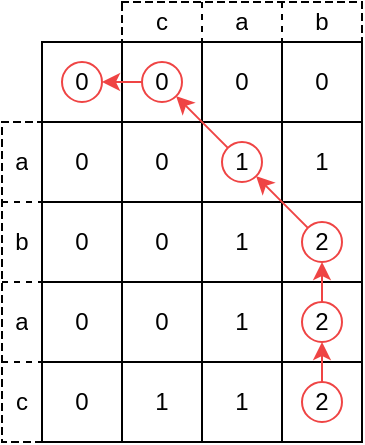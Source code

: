 <mxfile version="26.0.16">
  <diagram name="Page-1" id="nGYdr9fcCp_A0PELIWu4">
    <mxGraphModel dx="325" dy="286" grid="1" gridSize="10" guides="1" tooltips="1" connect="1" arrows="1" fold="1" page="1" pageScale="1" pageWidth="850" pageHeight="1100" math="0" shadow="0">
      <root>
        <mxCell id="0" />
        <mxCell id="1" parent="0" />
        <mxCell id="qDkM1Zu7Yppzimc4wOdg-1" value="" style="shape=table;startSize=0;container=1;collapsible=0;childLayout=tableLayout;fillColor=none;" vertex="1" parent="1">
          <mxGeometry x="80" y="80" width="160" height="200" as="geometry" />
        </mxCell>
        <mxCell id="qDkM1Zu7Yppzimc4wOdg-2" value="" style="shape=tableRow;horizontal=0;startSize=0;swimlaneHead=0;swimlaneBody=0;strokeColor=inherit;top=0;left=0;bottom=0;right=0;collapsible=0;dropTarget=0;fillColor=none;points=[[0,0.5],[1,0.5]];portConstraint=eastwest;" vertex="1" parent="qDkM1Zu7Yppzimc4wOdg-1">
          <mxGeometry width="160" height="40" as="geometry" />
        </mxCell>
        <mxCell id="qDkM1Zu7Yppzimc4wOdg-3" value="0" style="shape=partialRectangle;html=1;whiteSpace=wrap;connectable=0;strokeColor=inherit;overflow=hidden;fillColor=none;top=0;left=0;bottom=0;right=0;pointerEvents=1;" vertex="1" parent="qDkM1Zu7Yppzimc4wOdg-2">
          <mxGeometry width="40" height="40" as="geometry">
            <mxRectangle width="40" height="40" as="alternateBounds" />
          </mxGeometry>
        </mxCell>
        <mxCell id="qDkM1Zu7Yppzimc4wOdg-4" value="0" style="shape=partialRectangle;html=1;whiteSpace=wrap;connectable=0;strokeColor=inherit;overflow=hidden;fillColor=none;top=0;left=0;bottom=0;right=0;pointerEvents=1;" vertex="1" parent="qDkM1Zu7Yppzimc4wOdg-2">
          <mxGeometry x="40" width="40" height="40" as="geometry">
            <mxRectangle width="40" height="40" as="alternateBounds" />
          </mxGeometry>
        </mxCell>
        <mxCell id="qDkM1Zu7Yppzimc4wOdg-5" value="0" style="shape=partialRectangle;html=1;whiteSpace=wrap;connectable=0;strokeColor=inherit;overflow=hidden;fillColor=none;top=0;left=0;bottom=0;right=0;pointerEvents=1;" vertex="1" parent="qDkM1Zu7Yppzimc4wOdg-2">
          <mxGeometry x="80" width="40" height="40" as="geometry">
            <mxRectangle width="40" height="40" as="alternateBounds" />
          </mxGeometry>
        </mxCell>
        <mxCell id="qDkM1Zu7Yppzimc4wOdg-6" value="0" style="shape=partialRectangle;html=1;whiteSpace=wrap;connectable=0;strokeColor=inherit;overflow=hidden;fillColor=none;top=0;left=0;bottom=0;right=0;pointerEvents=1;" vertex="1" parent="qDkM1Zu7Yppzimc4wOdg-2">
          <mxGeometry x="120" width="40" height="40" as="geometry">
            <mxRectangle width="40" height="40" as="alternateBounds" />
          </mxGeometry>
        </mxCell>
        <mxCell id="qDkM1Zu7Yppzimc4wOdg-7" value="" style="shape=tableRow;horizontal=0;startSize=0;swimlaneHead=0;swimlaneBody=0;strokeColor=inherit;top=0;left=0;bottom=0;right=0;collapsible=0;dropTarget=0;fillColor=none;points=[[0,0.5],[1,0.5]];portConstraint=eastwest;" vertex="1" parent="qDkM1Zu7Yppzimc4wOdg-1">
          <mxGeometry y="40" width="160" height="40" as="geometry" />
        </mxCell>
        <mxCell id="qDkM1Zu7Yppzimc4wOdg-8" value="0" style="shape=partialRectangle;html=1;whiteSpace=wrap;connectable=0;strokeColor=inherit;overflow=hidden;fillColor=none;top=0;left=0;bottom=0;right=0;pointerEvents=1;" vertex="1" parent="qDkM1Zu7Yppzimc4wOdg-7">
          <mxGeometry width="40" height="40" as="geometry">
            <mxRectangle width="40" height="40" as="alternateBounds" />
          </mxGeometry>
        </mxCell>
        <mxCell id="qDkM1Zu7Yppzimc4wOdg-9" value="0" style="shape=partialRectangle;html=1;whiteSpace=wrap;connectable=0;strokeColor=inherit;overflow=hidden;fillColor=none;top=0;left=0;bottom=0;right=0;pointerEvents=1;" vertex="1" parent="qDkM1Zu7Yppzimc4wOdg-7">
          <mxGeometry x="40" width="40" height="40" as="geometry">
            <mxRectangle width="40" height="40" as="alternateBounds" />
          </mxGeometry>
        </mxCell>
        <mxCell id="qDkM1Zu7Yppzimc4wOdg-10" value="1" style="shape=partialRectangle;html=1;whiteSpace=wrap;connectable=0;strokeColor=inherit;overflow=hidden;fillColor=none;top=0;left=0;bottom=0;right=0;pointerEvents=1;" vertex="1" parent="qDkM1Zu7Yppzimc4wOdg-7">
          <mxGeometry x="80" width="40" height="40" as="geometry">
            <mxRectangle width="40" height="40" as="alternateBounds" />
          </mxGeometry>
        </mxCell>
        <mxCell id="qDkM1Zu7Yppzimc4wOdg-11" value="1" style="shape=partialRectangle;html=1;whiteSpace=wrap;connectable=0;strokeColor=inherit;overflow=hidden;fillColor=none;top=0;left=0;bottom=0;right=0;pointerEvents=1;" vertex="1" parent="qDkM1Zu7Yppzimc4wOdg-7">
          <mxGeometry x="120" width="40" height="40" as="geometry">
            <mxRectangle width="40" height="40" as="alternateBounds" />
          </mxGeometry>
        </mxCell>
        <mxCell id="qDkM1Zu7Yppzimc4wOdg-12" value="" style="shape=tableRow;horizontal=0;startSize=0;swimlaneHead=0;swimlaneBody=0;strokeColor=inherit;top=0;left=0;bottom=0;right=0;collapsible=0;dropTarget=0;fillColor=none;points=[[0,0.5],[1,0.5]];portConstraint=eastwest;" vertex="1" parent="qDkM1Zu7Yppzimc4wOdg-1">
          <mxGeometry y="80" width="160" height="40" as="geometry" />
        </mxCell>
        <mxCell id="qDkM1Zu7Yppzimc4wOdg-13" value="0" style="shape=partialRectangle;html=1;whiteSpace=wrap;connectable=0;strokeColor=inherit;overflow=hidden;fillColor=none;top=0;left=0;bottom=0;right=0;pointerEvents=1;" vertex="1" parent="qDkM1Zu7Yppzimc4wOdg-12">
          <mxGeometry width="40" height="40" as="geometry">
            <mxRectangle width="40" height="40" as="alternateBounds" />
          </mxGeometry>
        </mxCell>
        <mxCell id="qDkM1Zu7Yppzimc4wOdg-14" value="0" style="shape=partialRectangle;html=1;whiteSpace=wrap;connectable=0;strokeColor=inherit;overflow=hidden;fillColor=none;top=0;left=0;bottom=0;right=0;pointerEvents=1;" vertex="1" parent="qDkM1Zu7Yppzimc4wOdg-12">
          <mxGeometry x="40" width="40" height="40" as="geometry">
            <mxRectangle width="40" height="40" as="alternateBounds" />
          </mxGeometry>
        </mxCell>
        <mxCell id="qDkM1Zu7Yppzimc4wOdg-15" value="1" style="shape=partialRectangle;html=1;whiteSpace=wrap;connectable=0;strokeColor=inherit;overflow=hidden;fillColor=none;top=0;left=0;bottom=0;right=0;pointerEvents=1;" vertex="1" parent="qDkM1Zu7Yppzimc4wOdg-12">
          <mxGeometry x="80" width="40" height="40" as="geometry">
            <mxRectangle width="40" height="40" as="alternateBounds" />
          </mxGeometry>
        </mxCell>
        <mxCell id="qDkM1Zu7Yppzimc4wOdg-16" value="2" style="shape=partialRectangle;html=1;whiteSpace=wrap;connectable=0;strokeColor=inherit;overflow=hidden;fillColor=none;top=0;left=0;bottom=0;right=0;pointerEvents=1;" vertex="1" parent="qDkM1Zu7Yppzimc4wOdg-12">
          <mxGeometry x="120" width="40" height="40" as="geometry">
            <mxRectangle width="40" height="40" as="alternateBounds" />
          </mxGeometry>
        </mxCell>
        <mxCell id="qDkM1Zu7Yppzimc4wOdg-17" value="" style="shape=tableRow;horizontal=0;startSize=0;swimlaneHead=0;swimlaneBody=0;strokeColor=inherit;top=0;left=0;bottom=0;right=0;collapsible=0;dropTarget=0;fillColor=none;points=[[0,0.5],[1,0.5]];portConstraint=eastwest;" vertex="1" parent="qDkM1Zu7Yppzimc4wOdg-1">
          <mxGeometry y="120" width="160" height="40" as="geometry" />
        </mxCell>
        <mxCell id="qDkM1Zu7Yppzimc4wOdg-18" value="0" style="shape=partialRectangle;html=1;whiteSpace=wrap;connectable=0;strokeColor=inherit;overflow=hidden;fillColor=none;top=0;left=0;bottom=0;right=0;pointerEvents=1;" vertex="1" parent="qDkM1Zu7Yppzimc4wOdg-17">
          <mxGeometry width="40" height="40" as="geometry">
            <mxRectangle width="40" height="40" as="alternateBounds" />
          </mxGeometry>
        </mxCell>
        <mxCell id="qDkM1Zu7Yppzimc4wOdg-19" value="0" style="shape=partialRectangle;html=1;whiteSpace=wrap;connectable=0;strokeColor=inherit;overflow=hidden;fillColor=none;top=0;left=0;bottom=0;right=0;pointerEvents=1;" vertex="1" parent="qDkM1Zu7Yppzimc4wOdg-17">
          <mxGeometry x="40" width="40" height="40" as="geometry">
            <mxRectangle width="40" height="40" as="alternateBounds" />
          </mxGeometry>
        </mxCell>
        <mxCell id="qDkM1Zu7Yppzimc4wOdg-20" value="1" style="shape=partialRectangle;html=1;whiteSpace=wrap;connectable=0;strokeColor=inherit;overflow=hidden;fillColor=none;top=0;left=0;bottom=0;right=0;pointerEvents=1;" vertex="1" parent="qDkM1Zu7Yppzimc4wOdg-17">
          <mxGeometry x="80" width="40" height="40" as="geometry">
            <mxRectangle width="40" height="40" as="alternateBounds" />
          </mxGeometry>
        </mxCell>
        <mxCell id="qDkM1Zu7Yppzimc4wOdg-21" value="2" style="shape=partialRectangle;html=1;whiteSpace=wrap;connectable=0;strokeColor=inherit;overflow=hidden;fillColor=none;top=0;left=0;bottom=0;right=0;pointerEvents=1;" vertex="1" parent="qDkM1Zu7Yppzimc4wOdg-17">
          <mxGeometry x="120" width="40" height="40" as="geometry">
            <mxRectangle width="40" height="40" as="alternateBounds" />
          </mxGeometry>
        </mxCell>
        <mxCell id="qDkM1Zu7Yppzimc4wOdg-22" value="" style="shape=tableRow;horizontal=0;startSize=0;swimlaneHead=0;swimlaneBody=0;strokeColor=inherit;top=0;left=0;bottom=0;right=0;collapsible=0;dropTarget=0;fillColor=none;points=[[0,0.5],[1,0.5]];portConstraint=eastwest;" vertex="1" parent="qDkM1Zu7Yppzimc4wOdg-1">
          <mxGeometry y="160" width="160" height="40" as="geometry" />
        </mxCell>
        <mxCell id="qDkM1Zu7Yppzimc4wOdg-23" value="0" style="shape=partialRectangle;html=1;whiteSpace=wrap;connectable=0;strokeColor=inherit;overflow=hidden;fillColor=none;top=0;left=0;bottom=0;right=0;pointerEvents=1;" vertex="1" parent="qDkM1Zu7Yppzimc4wOdg-22">
          <mxGeometry width="40" height="40" as="geometry">
            <mxRectangle width="40" height="40" as="alternateBounds" />
          </mxGeometry>
        </mxCell>
        <mxCell id="qDkM1Zu7Yppzimc4wOdg-24" value="1" style="shape=partialRectangle;html=1;whiteSpace=wrap;connectable=0;strokeColor=inherit;overflow=hidden;fillColor=none;top=0;left=0;bottom=0;right=0;pointerEvents=1;" vertex="1" parent="qDkM1Zu7Yppzimc4wOdg-22">
          <mxGeometry x="40" width="40" height="40" as="geometry">
            <mxRectangle width="40" height="40" as="alternateBounds" />
          </mxGeometry>
        </mxCell>
        <mxCell id="qDkM1Zu7Yppzimc4wOdg-25" value="1" style="shape=partialRectangle;html=1;whiteSpace=wrap;connectable=0;strokeColor=inherit;overflow=hidden;fillColor=none;top=0;left=0;bottom=0;right=0;pointerEvents=1;" vertex="1" parent="qDkM1Zu7Yppzimc4wOdg-22">
          <mxGeometry x="80" width="40" height="40" as="geometry">
            <mxRectangle width="40" height="40" as="alternateBounds" />
          </mxGeometry>
        </mxCell>
        <mxCell id="qDkM1Zu7Yppzimc4wOdg-26" value="2" style="shape=partialRectangle;html=1;whiteSpace=wrap;connectable=0;strokeColor=inherit;overflow=hidden;fillColor=none;top=0;left=0;bottom=0;right=0;pointerEvents=1;" vertex="1" parent="qDkM1Zu7Yppzimc4wOdg-22">
          <mxGeometry x="120" width="40" height="40" as="geometry">
            <mxRectangle width="40" height="40" as="alternateBounds" />
          </mxGeometry>
        </mxCell>
        <mxCell id="qDkM1Zu7Yppzimc4wOdg-27" value="" style="shape=table;startSize=0;container=1;collapsible=0;childLayout=tableLayout;fillColor=none;strokeColor=default;dashed=1;" vertex="1" parent="1">
          <mxGeometry x="120" y="60" width="120" height="20" as="geometry" />
        </mxCell>
        <mxCell id="qDkM1Zu7Yppzimc4wOdg-28" value="" style="shape=tableRow;horizontal=0;startSize=0;swimlaneHead=0;swimlaneBody=0;strokeColor=inherit;top=0;left=0;bottom=0;right=0;collapsible=0;dropTarget=0;fillColor=none;points=[[0,0.5],[1,0.5]];portConstraint=eastwest;" vertex="1" parent="qDkM1Zu7Yppzimc4wOdg-27">
          <mxGeometry width="120" height="20" as="geometry" />
        </mxCell>
        <mxCell id="qDkM1Zu7Yppzimc4wOdg-29" value="c" style="shape=partialRectangle;html=1;whiteSpace=wrap;connectable=0;strokeColor=inherit;overflow=hidden;fillColor=none;top=0;left=0;bottom=0;right=0;pointerEvents=1;" vertex="1" parent="qDkM1Zu7Yppzimc4wOdg-28">
          <mxGeometry width="40" height="20" as="geometry">
            <mxRectangle width="40" height="20" as="alternateBounds" />
          </mxGeometry>
        </mxCell>
        <mxCell id="qDkM1Zu7Yppzimc4wOdg-30" value="a" style="shape=partialRectangle;html=1;whiteSpace=wrap;connectable=0;strokeColor=inherit;overflow=hidden;fillColor=none;top=0;left=0;bottom=0;right=0;pointerEvents=1;" vertex="1" parent="qDkM1Zu7Yppzimc4wOdg-28">
          <mxGeometry x="40" width="40" height="20" as="geometry">
            <mxRectangle width="40" height="20" as="alternateBounds" />
          </mxGeometry>
        </mxCell>
        <mxCell id="qDkM1Zu7Yppzimc4wOdg-31" value="b" style="shape=partialRectangle;html=1;whiteSpace=wrap;connectable=0;strokeColor=inherit;overflow=hidden;fillColor=none;top=0;left=0;bottom=0;right=0;pointerEvents=1;" vertex="1" parent="qDkM1Zu7Yppzimc4wOdg-28">
          <mxGeometry x="80" width="40" height="20" as="geometry">
            <mxRectangle width="40" height="20" as="alternateBounds" />
          </mxGeometry>
        </mxCell>
        <mxCell id="qDkM1Zu7Yppzimc4wOdg-32" value="" style="shape=table;startSize=0;container=1;collapsible=0;childLayout=tableLayout;fillColor=none;dashed=1;" vertex="1" parent="1">
          <mxGeometry x="60" y="120" width="20" height="160" as="geometry" />
        </mxCell>
        <mxCell id="qDkM1Zu7Yppzimc4wOdg-33" value="" style="shape=tableRow;horizontal=0;startSize=0;swimlaneHead=0;swimlaneBody=0;strokeColor=inherit;top=0;left=0;bottom=0;right=0;collapsible=0;dropTarget=0;fillColor=none;points=[[0,0.5],[1,0.5]];portConstraint=eastwest;" vertex="1" parent="qDkM1Zu7Yppzimc4wOdg-32">
          <mxGeometry width="20" height="40" as="geometry" />
        </mxCell>
        <mxCell id="qDkM1Zu7Yppzimc4wOdg-34" value="a" style="shape=partialRectangle;html=1;whiteSpace=wrap;connectable=0;strokeColor=inherit;overflow=hidden;fillColor=none;top=0;left=0;bottom=0;right=0;pointerEvents=1;" vertex="1" parent="qDkM1Zu7Yppzimc4wOdg-33">
          <mxGeometry width="20" height="40" as="geometry">
            <mxRectangle width="20" height="40" as="alternateBounds" />
          </mxGeometry>
        </mxCell>
        <mxCell id="qDkM1Zu7Yppzimc4wOdg-35" value="" style="shape=tableRow;horizontal=0;startSize=0;swimlaneHead=0;swimlaneBody=0;strokeColor=inherit;top=0;left=0;bottom=0;right=0;collapsible=0;dropTarget=0;fillColor=none;points=[[0,0.5],[1,0.5]];portConstraint=eastwest;" vertex="1" parent="qDkM1Zu7Yppzimc4wOdg-32">
          <mxGeometry y="40" width="20" height="40" as="geometry" />
        </mxCell>
        <mxCell id="qDkM1Zu7Yppzimc4wOdg-36" value="b" style="shape=partialRectangle;html=1;whiteSpace=wrap;connectable=0;strokeColor=inherit;overflow=hidden;fillColor=none;top=0;left=0;bottom=0;right=0;pointerEvents=1;" vertex="1" parent="qDkM1Zu7Yppzimc4wOdg-35">
          <mxGeometry width="20" height="40" as="geometry">
            <mxRectangle width="20" height="40" as="alternateBounds" />
          </mxGeometry>
        </mxCell>
        <mxCell id="qDkM1Zu7Yppzimc4wOdg-37" value="" style="shape=tableRow;horizontal=0;startSize=0;swimlaneHead=0;swimlaneBody=0;strokeColor=inherit;top=0;left=0;bottom=0;right=0;collapsible=0;dropTarget=0;fillColor=none;points=[[0,0.5],[1,0.5]];portConstraint=eastwest;" vertex="1" parent="qDkM1Zu7Yppzimc4wOdg-32">
          <mxGeometry y="80" width="20" height="40" as="geometry" />
        </mxCell>
        <mxCell id="qDkM1Zu7Yppzimc4wOdg-38" value="a" style="shape=partialRectangle;html=1;whiteSpace=wrap;connectable=0;strokeColor=inherit;overflow=hidden;fillColor=none;top=0;left=0;bottom=0;right=0;pointerEvents=1;" vertex="1" parent="qDkM1Zu7Yppzimc4wOdg-37">
          <mxGeometry width="20" height="40" as="geometry">
            <mxRectangle width="20" height="40" as="alternateBounds" />
          </mxGeometry>
        </mxCell>
        <mxCell id="qDkM1Zu7Yppzimc4wOdg-39" value="" style="shape=tableRow;horizontal=0;startSize=0;swimlaneHead=0;swimlaneBody=0;strokeColor=inherit;top=0;left=0;bottom=0;right=0;collapsible=0;dropTarget=0;fillColor=none;points=[[0,0.5],[1,0.5]];portConstraint=eastwest;" vertex="1" parent="qDkM1Zu7Yppzimc4wOdg-32">
          <mxGeometry y="120" width="20" height="40" as="geometry" />
        </mxCell>
        <mxCell id="qDkM1Zu7Yppzimc4wOdg-40" value="c" style="shape=partialRectangle;html=1;whiteSpace=wrap;connectable=0;strokeColor=inherit;overflow=hidden;fillColor=none;top=0;left=0;bottom=0;right=0;pointerEvents=1;" vertex="1" parent="qDkM1Zu7Yppzimc4wOdg-39">
          <mxGeometry width="20" height="40" as="geometry">
            <mxRectangle width="20" height="40" as="alternateBounds" />
          </mxGeometry>
        </mxCell>
        <mxCell id="qDkM1Zu7Yppzimc4wOdg-41" value="" style="ellipse;whiteSpace=wrap;html=1;aspect=fixed;fillColor=none;strokeColor=#EF4444;" vertex="1" parent="1">
          <mxGeometry x="210" y="250" width="20" height="20" as="geometry" />
        </mxCell>
        <mxCell id="qDkM1Zu7Yppzimc4wOdg-42" value="" style="ellipse;whiteSpace=wrap;html=1;aspect=fixed;fillColor=none;strokeColor=#EF4444;" vertex="1" parent="1">
          <mxGeometry x="210" y="210" width="20" height="20" as="geometry" />
        </mxCell>
        <mxCell id="qDkM1Zu7Yppzimc4wOdg-43" value="" style="ellipse;whiteSpace=wrap;html=1;aspect=fixed;fillColor=none;strokeColor=#EF4444;" vertex="1" parent="1">
          <mxGeometry x="210" y="170" width="20" height="20" as="geometry" />
        </mxCell>
        <mxCell id="qDkM1Zu7Yppzimc4wOdg-44" value="" style="ellipse;whiteSpace=wrap;html=1;aspect=fixed;fillColor=none;strokeColor=#EF4444;" vertex="1" parent="1">
          <mxGeometry x="170" y="130" width="20" height="20" as="geometry" />
        </mxCell>
        <mxCell id="qDkM1Zu7Yppzimc4wOdg-45" value="" style="ellipse;whiteSpace=wrap;html=1;aspect=fixed;fillColor=none;strokeColor=#EF4444;" vertex="1" parent="1">
          <mxGeometry x="130" y="90" width="20" height="20" as="geometry" />
        </mxCell>
        <mxCell id="qDkM1Zu7Yppzimc4wOdg-46" value="" style="ellipse;whiteSpace=wrap;html=1;aspect=fixed;fillColor=none;strokeColor=#EF4444;" vertex="1" parent="1">
          <mxGeometry x="90" y="90" width="20" height="20" as="geometry" />
        </mxCell>
        <mxCell id="qDkM1Zu7Yppzimc4wOdg-48" value="" style="endArrow=classic;html=1;rounded=0;strokeColor=#EF4444;" edge="1" parent="1" source="qDkM1Zu7Yppzimc4wOdg-41" target="qDkM1Zu7Yppzimc4wOdg-42">
          <mxGeometry width="50" height="50" relative="1" as="geometry">
            <mxPoint x="220" y="310" as="sourcePoint" />
            <mxPoint x="180" y="150" as="targetPoint" />
          </mxGeometry>
        </mxCell>
        <mxCell id="qDkM1Zu7Yppzimc4wOdg-49" value="" style="endArrow=classic;html=1;rounded=0;strokeColor=#EF4444;" edge="1" parent="1" source="qDkM1Zu7Yppzimc4wOdg-42" target="qDkM1Zu7Yppzimc4wOdg-43">
          <mxGeometry width="50" height="50" relative="1" as="geometry">
            <mxPoint x="230" y="260" as="sourcePoint" />
            <mxPoint x="230" y="240" as="targetPoint" />
          </mxGeometry>
        </mxCell>
        <mxCell id="qDkM1Zu7Yppzimc4wOdg-50" value="" style="endArrow=classic;html=1;rounded=0;strokeColor=#EF4444;" edge="1" parent="1" source="qDkM1Zu7Yppzimc4wOdg-43" target="qDkM1Zu7Yppzimc4wOdg-44">
          <mxGeometry width="50" height="50" relative="1" as="geometry">
            <mxPoint x="240" y="270" as="sourcePoint" />
            <mxPoint x="240" y="250" as="targetPoint" />
          </mxGeometry>
        </mxCell>
        <mxCell id="qDkM1Zu7Yppzimc4wOdg-51" value="" style="endArrow=classic;html=1;rounded=0;strokeColor=#EF4444;" edge="1" parent="1" source="qDkM1Zu7Yppzimc4wOdg-44" target="qDkM1Zu7Yppzimc4wOdg-45">
          <mxGeometry width="50" height="50" relative="1" as="geometry">
            <mxPoint x="250" y="280" as="sourcePoint" />
            <mxPoint x="250" y="260" as="targetPoint" />
          </mxGeometry>
        </mxCell>
        <mxCell id="qDkM1Zu7Yppzimc4wOdg-52" value="" style="endArrow=classic;html=1;rounded=0;strokeColor=#EF4444;" edge="1" parent="1" source="qDkM1Zu7Yppzimc4wOdg-45" target="qDkM1Zu7Yppzimc4wOdg-46">
          <mxGeometry width="50" height="50" relative="1" as="geometry">
            <mxPoint x="260" y="290" as="sourcePoint" />
            <mxPoint x="260" y="270" as="targetPoint" />
          </mxGeometry>
        </mxCell>
      </root>
    </mxGraphModel>
  </diagram>
</mxfile>
